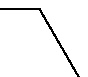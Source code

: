 beginfig(1);
u := 0.5 cm;
draw (2*u,0) -- 2*u*dir 60 -- 2*u*dir 120 -- 2*u*dir 180 -- 2*u*dir 240 -- 2*u*dir 300 -- 2*u*dir 360;
endfig;
end;